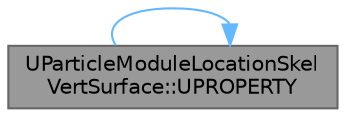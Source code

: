 digraph "UParticleModuleLocationSkelVertSurface::UPROPERTY"
{
 // INTERACTIVE_SVG=YES
 // LATEX_PDF_SIZE
  bgcolor="transparent";
  edge [fontname=Helvetica,fontsize=10,labelfontname=Helvetica,labelfontsize=10];
  node [fontname=Helvetica,fontsize=10,shape=box,height=0.2,width=0.4];
  rankdir="LR";
  Node1 [id="Node000001",label="UParticleModuleLocationSkel\lVertSurface::UPROPERTY",height=0.2,width=0.4,color="gray40", fillcolor="grey60", style="filled", fontcolor="black",tooltip="An offset to apply to each vert/surface."];
  Node1 -> Node1 [id="edge1_Node000001_Node000001",color="steelblue1",style="solid",tooltip=" "];
}
